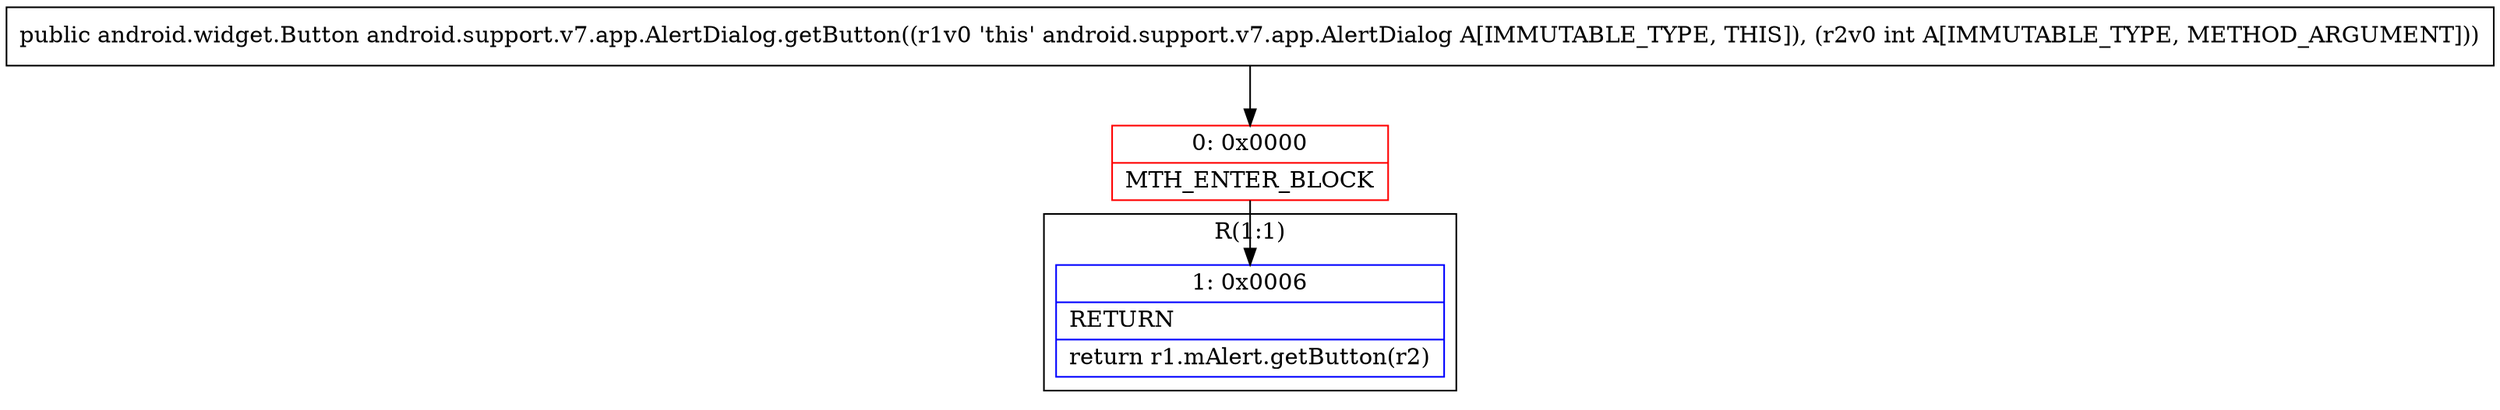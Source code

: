 digraph "CFG forandroid.support.v7.app.AlertDialog.getButton(I)Landroid\/widget\/Button;" {
subgraph cluster_Region_1155166938 {
label = "R(1:1)";
node [shape=record,color=blue];
Node_1 [shape=record,label="{1\:\ 0x0006|RETURN\l|return r1.mAlert.getButton(r2)\l}"];
}
Node_0 [shape=record,color=red,label="{0\:\ 0x0000|MTH_ENTER_BLOCK\l}"];
MethodNode[shape=record,label="{public android.widget.Button android.support.v7.app.AlertDialog.getButton((r1v0 'this' android.support.v7.app.AlertDialog A[IMMUTABLE_TYPE, THIS]), (r2v0 int A[IMMUTABLE_TYPE, METHOD_ARGUMENT])) }"];
MethodNode -> Node_0;
Node_0 -> Node_1;
}

